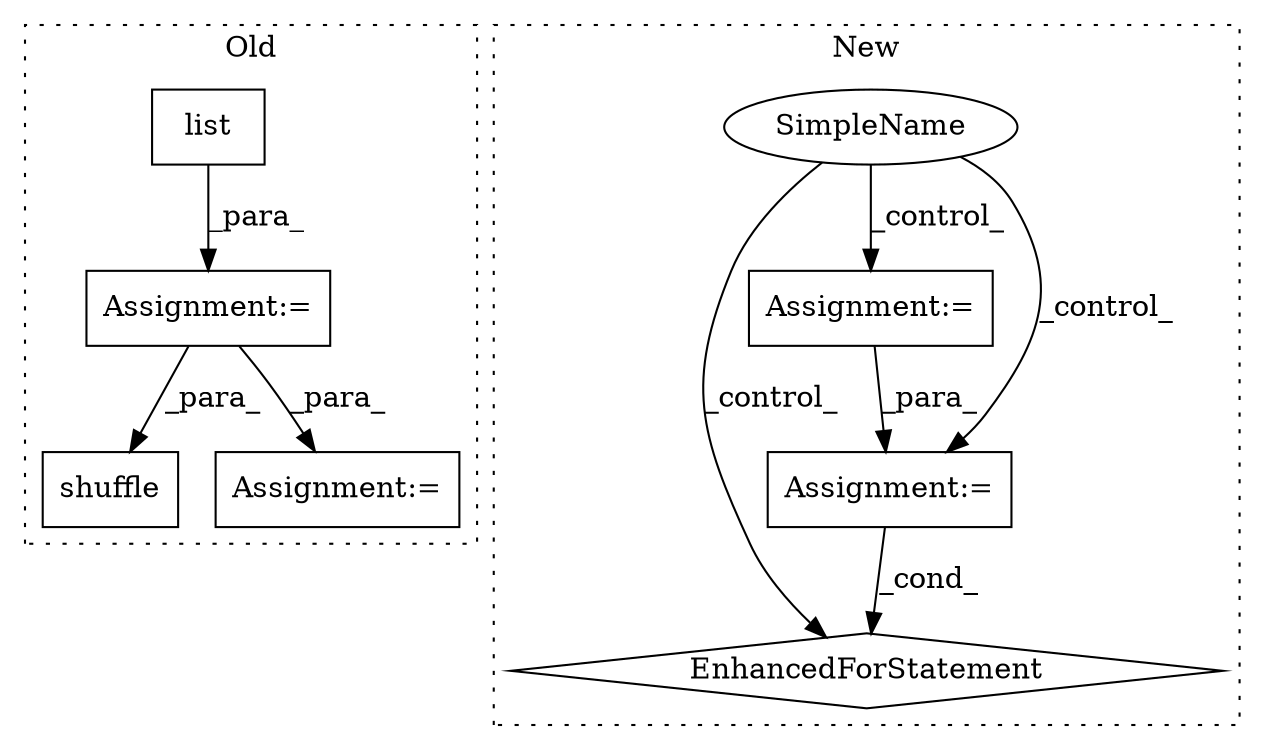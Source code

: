 digraph G {
subgraph cluster0 {
1 [label="shuffle" a="32" s="720,735" l="8,1" shape="box"];
5 [label="Assignment:=" a="7" s="585" l="1" shape="box"];
7 [label="Assignment:=" a="7" s="661" l="1" shape="box"];
8 [label="list" a="32" s="586,609" l="5,1" shape="box"];
label = "Old";
style="dotted";
}
subgraph cluster1 {
2 [label="EnhancedForStatement" a="70" s="2186,2271" l="57,2" shape="diamond"];
3 [label="Assignment:=" a="7" s="1827" l="1" shape="box"];
4 [label="SimpleName" a="42" s="" l="" shape="ellipse"];
6 [label="Assignment:=" a="7" s="1862" l="1" shape="box"];
label = "New";
style="dotted";
}
3 -> 6 [label="_para_"];
4 -> 2 [label="_control_"];
4 -> 3 [label="_control_"];
4 -> 6 [label="_control_"];
5 -> 1 [label="_para_"];
5 -> 7 [label="_para_"];
6 -> 2 [label="_cond_"];
8 -> 5 [label="_para_"];
}